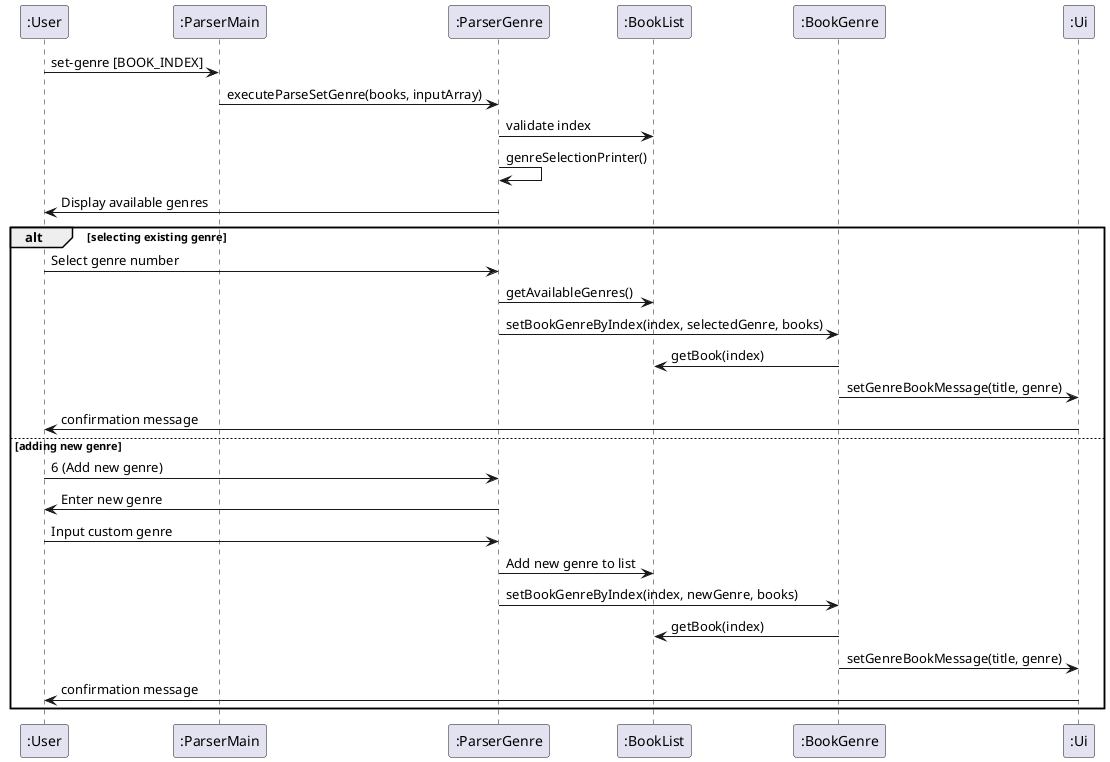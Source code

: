 

@startuml
participant ":User" as User
participant ":ParserMain" as ParserMain
participant ":ParserGenre" as ParserGenre
participant ":BookList" as BookList
participant ":BookGenre" as BookGenre
participant ":Ui" as Ui

User -> ParserMain : set-genre [BOOK_INDEX]
ParserMain -> ParserGenre : executeParseSetGenre(books, inputArray)
ParserGenre -> BookList : validate index
ParserGenre -> ParserGenre : genreSelectionPrinter()
ParserGenre -> User : Display available genres

alt selecting existing genre
    User -> ParserGenre : Select genre number
    ParserGenre -> BookList : getAvailableGenres()
    ParserGenre -> BookGenre : setBookGenreByIndex(index, selectedGenre, books)
    BookGenre -> BookList : getBook(index)
    BookGenre -> Ui : setGenreBookMessage(title, genre)
    Ui -> User : confirmation message
else adding new genre
    User -> ParserGenre : 6 (Add new genre)
    ParserGenre -> User : Enter new genre
    User -> ParserGenre : Input custom genre
    ParserGenre -> BookList : Add new genre to list
    ParserGenre -> BookGenre : setBookGenreByIndex(index, newGenre, books)
    BookGenre -> BookList : getBook(index)
    BookGenre -> Ui : setGenreBookMessage(title, genre)
    Ui -> User : confirmation message
end

@enduml





Flow:
1. The user initiates the set-genre command.
2. ParserMain processes the input and delegates the command to ParserGenre.
3. ParserGenre then interacts with BookList to validate the book index and displays the available genres.
4. The user selects a genre or adds a new one, which ParserGenre processes.
5. If a new genre is added, it is included in the available genres in BookList.
6. Finally, BookGenre sets the genre for the specific book.